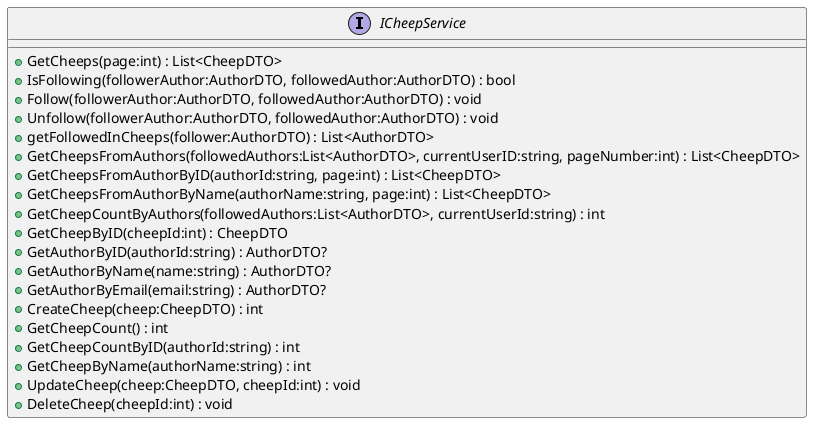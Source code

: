 @startuml
interface ICheepService {
    + GetCheeps(page:int) : List<CheepDTO>
    + IsFollowing(followerAuthor:AuthorDTO, followedAuthor:AuthorDTO) : bool
    + Follow(followerAuthor:AuthorDTO, followedAuthor:AuthorDTO) : void
    + Unfollow(followerAuthor:AuthorDTO, followedAuthor:AuthorDTO) : void
    + getFollowedInCheeps(follower:AuthorDTO) : List<AuthorDTO>
    + GetCheepsFromAuthors(followedAuthors:List<AuthorDTO>, currentUserID:string, pageNumber:int) : List<CheepDTO>
    + GetCheepsFromAuthorByID(authorId:string, page:int) : List<CheepDTO>
    + GetCheepsFromAuthorByName(authorName:string, page:int) : List<CheepDTO>
    + GetCheepCountByAuthors(followedAuthors:List<AuthorDTO>, currentUserId:string) : int
    + GetCheepByID(cheepId:int) : CheepDTO
    + GetAuthorByID(authorId:string) : AuthorDTO?
    + GetAuthorByName(name:string) : AuthorDTO?
    + GetAuthorByEmail(email:string) : AuthorDTO?
    + CreateCheep(cheep:CheepDTO) : int
    + GetCheepCount() : int
    + GetCheepCountByID(authorId:string) : int
    + GetCheepByName(authorName:string) : int
    + UpdateCheep(cheep:CheepDTO, cheepId:int) : void
    + DeleteCheep(cheepId:int) : void
}
@enduml
